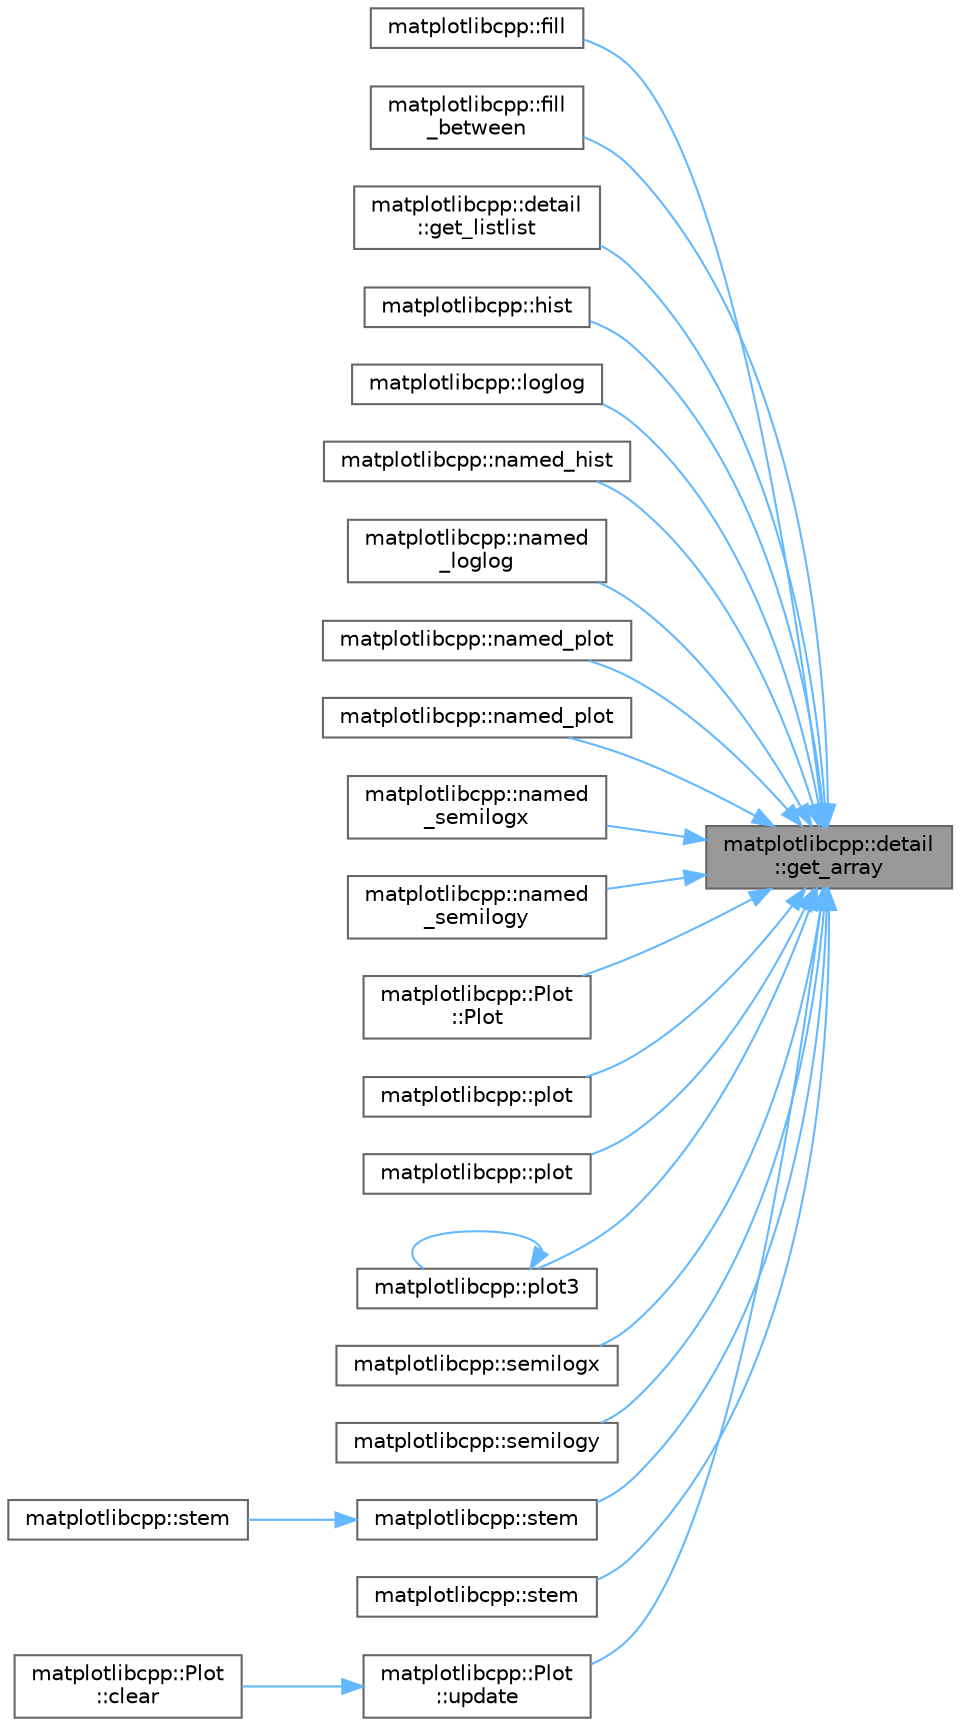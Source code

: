 digraph "matplotlibcpp::detail::get_array"
{
 // LATEX_PDF_SIZE
  bgcolor="transparent";
  edge [fontname=Helvetica,fontsize=10,labelfontname=Helvetica,labelfontsize=10];
  node [fontname=Helvetica,fontsize=10,shape=box,height=0.2,width=0.4];
  rankdir="RL";
  Node1 [id="Node000001",label="matplotlibcpp::detail\l::get_array",height=0.2,width=0.4,color="gray40", fillcolor="grey60", style="filled", fontcolor="black",tooltip=" "];
  Node1 -> Node2 [id="edge1_Node000001_Node000002",dir="back",color="steelblue1",style="solid",tooltip=" "];
  Node2 [id="Node000002",label="matplotlibcpp::fill",height=0.2,width=0.4,color="grey40", fillcolor="white", style="filled",URL="$namespacematplotlibcpp.html#a00a57926330764f8490142b3ce06bd2e",tooltip=" "];
  Node1 -> Node3 [id="edge2_Node000001_Node000003",dir="back",color="steelblue1",style="solid",tooltip=" "];
  Node3 [id="Node000003",label="matplotlibcpp::fill\l_between",height=0.2,width=0.4,color="grey40", fillcolor="white", style="filled",URL="$namespacematplotlibcpp.html#a928fb4c83f29554b1b37aeea7af9bb73",tooltip=" "];
  Node1 -> Node4 [id="edge3_Node000001_Node000004",dir="back",color="steelblue1",style="solid",tooltip=" "];
  Node4 [id="Node000004",label="matplotlibcpp::detail\l::get_listlist",height=0.2,width=0.4,color="grey40", fillcolor="white", style="filled",URL="$namespacematplotlibcpp_1_1detail.html#a1c63bb33fcb50b92875df3884670a1c5",tooltip=" "];
  Node1 -> Node5 [id="edge4_Node000001_Node000005",dir="back",color="steelblue1",style="solid",tooltip=" "];
  Node5 [id="Node000005",label="matplotlibcpp::hist",height=0.2,width=0.4,color="grey40", fillcolor="white", style="filled",URL="$namespacematplotlibcpp.html#aeaf80309ad11083ec57bd6b246f6e4dc",tooltip=" "];
  Node1 -> Node6 [id="edge5_Node000001_Node000006",dir="back",color="steelblue1",style="solid",tooltip=" "];
  Node6 [id="Node000006",label="matplotlibcpp::loglog",height=0.2,width=0.4,color="grey40", fillcolor="white", style="filled",URL="$namespacematplotlibcpp.html#a6cfa8cba00f52a2c4614fa7a8a0bcd2b",tooltip=" "];
  Node1 -> Node7 [id="edge6_Node000001_Node000007",dir="back",color="steelblue1",style="solid",tooltip=" "];
  Node7 [id="Node000007",label="matplotlibcpp::named_hist",height=0.2,width=0.4,color="grey40", fillcolor="white", style="filled",URL="$namespacematplotlibcpp.html#a2851ef02b92b32ee7d3dd8f8fd065ae3",tooltip=" "];
  Node1 -> Node8 [id="edge7_Node000001_Node000008",dir="back",color="steelblue1",style="solid",tooltip=" "];
  Node8 [id="Node000008",label="matplotlibcpp::named\l_loglog",height=0.2,width=0.4,color="grey40", fillcolor="white", style="filled",URL="$namespacematplotlibcpp.html#a9482856fd165f21001420e712d0d2312",tooltip=" "];
  Node1 -> Node9 [id="edge8_Node000001_Node000009",dir="back",color="steelblue1",style="solid",tooltip=" "];
  Node9 [id="Node000009",label="matplotlibcpp::named_plot",height=0.2,width=0.4,color="grey40", fillcolor="white", style="filled",URL="$namespacematplotlibcpp.html#a6461c03041d9947a0e3b3593b5b72c95",tooltip=" "];
  Node1 -> Node10 [id="edge9_Node000001_Node000010",dir="back",color="steelblue1",style="solid",tooltip=" "];
  Node10 [id="Node000010",label="matplotlibcpp::named_plot",height=0.2,width=0.4,color="grey40", fillcolor="white", style="filled",URL="$namespacematplotlibcpp.html#a9147bd13de56cbe3e3dfbb61713c144c",tooltip=" "];
  Node1 -> Node11 [id="edge10_Node000001_Node000011",dir="back",color="steelblue1",style="solid",tooltip=" "];
  Node11 [id="Node000011",label="matplotlibcpp::named\l_semilogx",height=0.2,width=0.4,color="grey40", fillcolor="white", style="filled",URL="$namespacematplotlibcpp.html#ae32c097d32b89445a995727d05446843",tooltip=" "];
  Node1 -> Node12 [id="edge11_Node000001_Node000012",dir="back",color="steelblue1",style="solid",tooltip=" "];
  Node12 [id="Node000012",label="matplotlibcpp::named\l_semilogy",height=0.2,width=0.4,color="grey40", fillcolor="white", style="filled",URL="$namespacematplotlibcpp.html#a529c059f3fca364b9fcb3b2e09cce36b",tooltip=" "];
  Node1 -> Node13 [id="edge12_Node000001_Node000013",dir="back",color="steelblue1",style="solid",tooltip=" "];
  Node13 [id="Node000013",label="matplotlibcpp::Plot\l::Plot",height=0.2,width=0.4,color="grey40", fillcolor="white", style="filled",URL="$classmatplotlibcpp_1_1Plot.html#a6ab809f4fc44d6e4eadb100cba5b519e",tooltip=" "];
  Node1 -> Node14 [id="edge13_Node000001_Node000014",dir="back",color="steelblue1",style="solid",tooltip=" "];
  Node14 [id="Node000014",label="matplotlibcpp::plot",height=0.2,width=0.4,color="grey40", fillcolor="white", style="filled",URL="$namespacematplotlibcpp.html#a06ac86c6fecaa5a9b3fb566bc31d6a3b",tooltip=" "];
  Node1 -> Node15 [id="edge14_Node000001_Node000015",dir="back",color="steelblue1",style="solid",tooltip=" "];
  Node15 [id="Node000015",label="matplotlibcpp::plot",height=0.2,width=0.4,color="grey40", fillcolor="white", style="filled",URL="$namespacematplotlibcpp.html#a19804a8cbd413b15c8d07848d7a5890e",tooltip=" "];
  Node1 -> Node16 [id="edge15_Node000001_Node000016",dir="back",color="steelblue1",style="solid",tooltip=" "];
  Node16 [id="Node000016",label="matplotlibcpp::plot3",height=0.2,width=0.4,color="grey40", fillcolor="white", style="filled",URL="$namespacematplotlibcpp.html#a107bbc57e93a929c75baf1c60a712d8b",tooltip=" "];
  Node16 -> Node16 [id="edge16_Node000016_Node000016",dir="back",color="steelblue1",style="solid",tooltip=" "];
  Node1 -> Node17 [id="edge17_Node000001_Node000017",dir="back",color="steelblue1",style="solid",tooltip=" "];
  Node17 [id="Node000017",label="matplotlibcpp::semilogx",height=0.2,width=0.4,color="grey40", fillcolor="white", style="filled",URL="$namespacematplotlibcpp.html#ad25d4429577dbdd8c087a0ba6869840b",tooltip=" "];
  Node1 -> Node18 [id="edge18_Node000001_Node000018",dir="back",color="steelblue1",style="solid",tooltip=" "];
  Node18 [id="Node000018",label="matplotlibcpp::semilogy",height=0.2,width=0.4,color="grey40", fillcolor="white", style="filled",URL="$namespacematplotlibcpp.html#a4dce9b4c1c16c1dab0cffd11588d4db8",tooltip=" "];
  Node1 -> Node19 [id="edge19_Node000001_Node000019",dir="back",color="steelblue1",style="solid",tooltip=" "];
  Node19 [id="Node000019",label="matplotlibcpp::stem",height=0.2,width=0.4,color="grey40", fillcolor="white", style="filled",URL="$namespacematplotlibcpp.html#ae3c91bdfbe011133346dcc4f31ec5932",tooltip=" "];
  Node19 -> Node20 [id="edge20_Node000019_Node000020",dir="back",color="steelblue1",style="solid",tooltip=" "];
  Node20 [id="Node000020",label="matplotlibcpp::stem",height=0.2,width=0.4,color="grey40", fillcolor="white", style="filled",URL="$namespacematplotlibcpp.html#a40ac4e0d416fad21899637dcf8d281c6",tooltip=" "];
  Node1 -> Node21 [id="edge21_Node000001_Node000021",dir="back",color="steelblue1",style="solid",tooltip=" "];
  Node21 [id="Node000021",label="matplotlibcpp::stem",height=0.2,width=0.4,color="grey40", fillcolor="white", style="filled",URL="$namespacematplotlibcpp.html#a02a1939d1d0b7b61878bd7cf2d8cd7f3",tooltip=" "];
  Node1 -> Node22 [id="edge22_Node000001_Node000022",dir="back",color="steelblue1",style="solid",tooltip=" "];
  Node22 [id="Node000022",label="matplotlibcpp::Plot\l::update",height=0.2,width=0.4,color="grey40", fillcolor="white", style="filled",URL="$classmatplotlibcpp_1_1Plot.html#ac515760537365754e3437322e87cfc79",tooltip=" "];
  Node22 -> Node23 [id="edge23_Node000022_Node000023",dir="back",color="steelblue1",style="solid",tooltip=" "];
  Node23 [id="Node000023",label="matplotlibcpp::Plot\l::clear",height=0.2,width=0.4,color="grey40", fillcolor="white", style="filled",URL="$classmatplotlibcpp_1_1Plot.html#a177f13fea5b50e991a373bdbea36fb59",tooltip=" "];
}

